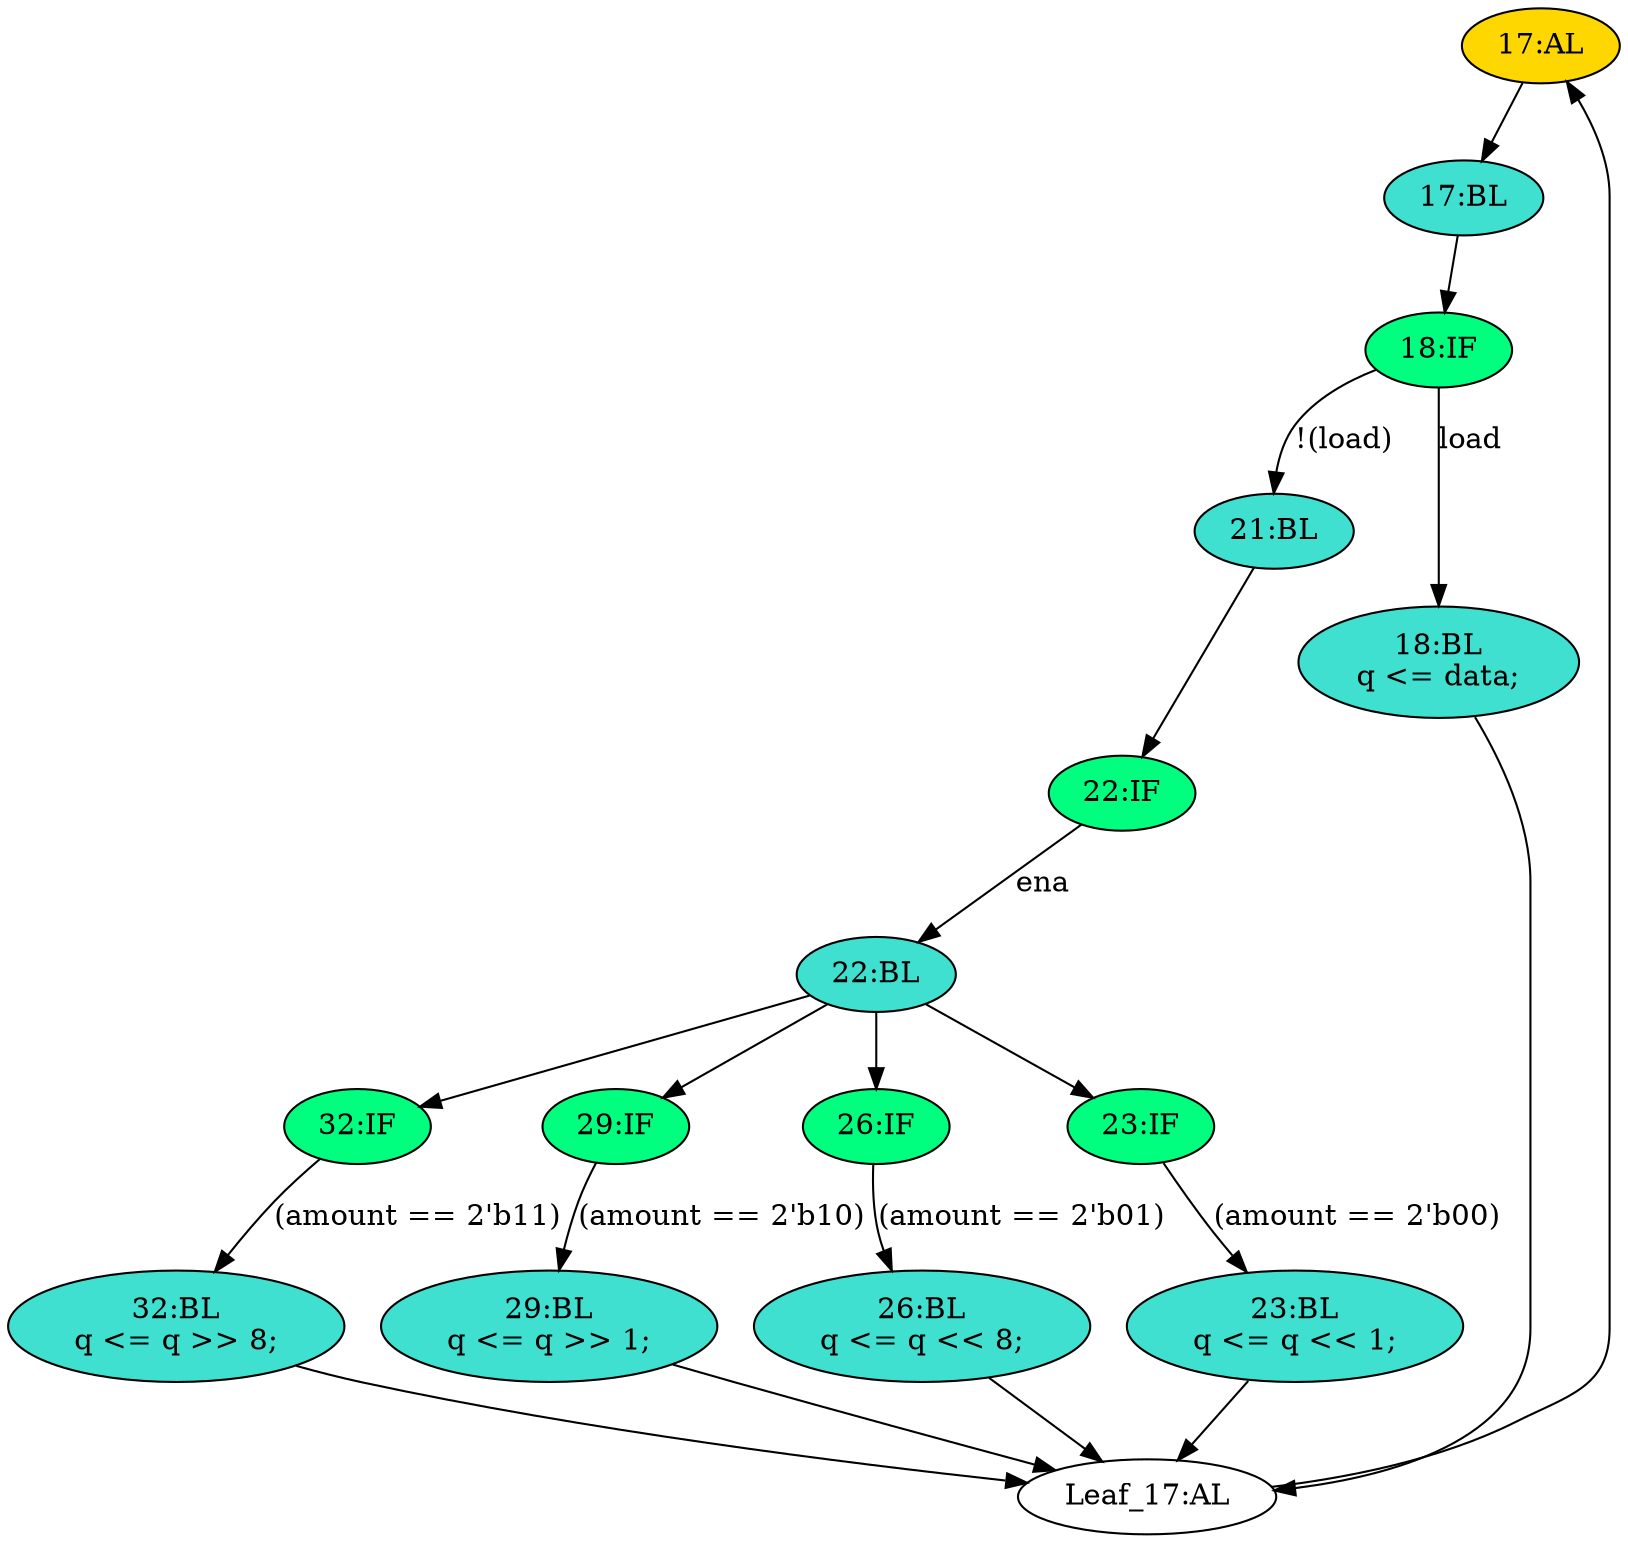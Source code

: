 strict digraph "compose( ,  )" {
	node [label="\N"];
	"17:AL"	[ast="<pyverilog.vparser.ast.Always object at 0x7f0586b77090>",
		clk_sens=True,
		fillcolor=gold,
		label="17:AL",
		sens="['clk']",
		statements="[]",
		style=filled,
		typ=Always,
		use_var="['load', 'ena', 'amount', 'data', 'q']"];
	"17:BL"	[ast="<pyverilog.vparser.ast.Block object at 0x7f0586b63d10>",
		fillcolor=turquoise,
		label="17:BL",
		statements="[]",
		style=filled,
		typ=Block];
	"17:AL" -> "17:BL"	[cond="[]",
		lineno=None];
	"32:IF"	[ast="<pyverilog.vparser.ast.IfStatement object at 0x7f0586b86150>",
		fillcolor=springgreen,
		label="32:IF",
		statements="[]",
		style=filled,
		typ=IfStatement];
	"32:BL"	[ast="<pyverilog.vparser.ast.Block object at 0x7f05867d8c90>",
		fillcolor=turquoise,
		label="32:BL
q <= q >> 8;",
		statements="[<pyverilog.vparser.ast.NonblockingSubstitution object at 0x7f05867d8cd0>]",
		style=filled,
		typ=Block];
	"32:IF" -> "32:BL"	[cond="['amount']",
		label="(amount == 2'b11)",
		lineno=32];
	"21:BL"	[ast="<pyverilog.vparser.ast.Block object at 0x7f0586b0ee90>",
		fillcolor=turquoise,
		label="21:BL",
		statements="[]",
		style=filled,
		typ=Block];
	"22:IF"	[ast="<pyverilog.vparser.ast.IfStatement object at 0x7f0586b0ecd0>",
		fillcolor=springgreen,
		label="22:IF",
		statements="[]",
		style=filled,
		typ=IfStatement];
	"21:BL" -> "22:IF"	[cond="[]",
		lineno=None];
	"29:IF"	[ast="<pyverilog.vparser.ast.IfStatement object at 0x7f058acc5d10>",
		fillcolor=springgreen,
		label="29:IF",
		statements="[]",
		style=filled,
		typ=IfStatement];
	"29:BL"	[ast="<pyverilog.vparser.ast.Block object at 0x7f058837f450>",
		fillcolor=turquoise,
		label="29:BL
q <= q >> 1;",
		statements="[<pyverilog.vparser.ast.NonblockingSubstitution object at 0x7f0586bead10>]",
		style=filled,
		typ=Block];
	"29:IF" -> "29:BL"	[cond="['amount']",
		label="(amount == 2'b10)",
		lineno=29];
	"22:BL"	[ast="<pyverilog.vparser.ast.Block object at 0x7f0586b66e90>",
		fillcolor=turquoise,
		label="22:BL",
		statements="[]",
		style=filled,
		typ=Block];
	"22:BL" -> "32:IF"	[cond="[]",
		lineno=None];
	"22:BL" -> "29:IF"	[cond="[]",
		lineno=None];
	"26:IF"	[ast="<pyverilog.vparser.ast.IfStatement object at 0x7f0586f81610>",
		fillcolor=springgreen,
		label="26:IF",
		statements="[]",
		style=filled,
		typ=IfStatement];
	"22:BL" -> "26:IF"	[cond="[]",
		lineno=None];
	"23:IF"	[ast="<pyverilog.vparser.ast.IfStatement object at 0x7f0586b71650>",
		fillcolor=springgreen,
		label="23:IF",
		statements="[]",
		style=filled,
		typ=IfStatement];
	"22:BL" -> "23:IF"	[cond="[]",
		lineno=None];
	"18:BL"	[ast="<pyverilog.vparser.ast.Block object at 0x7f0586b63790>",
		fillcolor=turquoise,
		label="18:BL
q <= data;",
		statements="[<pyverilog.vparser.ast.NonblockingSubstitution object at 0x7f0586b63210>]",
		style=filled,
		typ=Block];
	"Leaf_17:AL"	[def_var="['q']",
		label="Leaf_17:AL"];
	"18:BL" -> "Leaf_17:AL"	[cond="[]",
		lineno=None];
	"26:BL"	[ast="<pyverilog.vparser.ast.Block object at 0x7f0586b66ad0>",
		fillcolor=turquoise,
		label="26:BL
q <= q << 8;",
		statements="[<pyverilog.vparser.ast.NonblockingSubstitution object at 0x7f0586b66290>]",
		style=filled,
		typ=Block];
	"26:BL" -> "Leaf_17:AL"	[cond="[]",
		lineno=None];
	"32:BL" -> "Leaf_17:AL"	[cond="[]",
		lineno=None];
	"29:BL" -> "Leaf_17:AL"	[cond="[]",
		lineno=None];
	"23:BL"	[ast="<pyverilog.vparser.ast.Block object at 0x7f0586b71250>",
		fillcolor=turquoise,
		label="23:BL
q <= q << 1;",
		statements="[<pyverilog.vparser.ast.NonblockingSubstitution object at 0x7f0586b66650>]",
		style=filled,
		typ=Block];
	"23:BL" -> "Leaf_17:AL"	[cond="[]",
		lineno=None];
	"18:IF"	[ast="<pyverilog.vparser.ast.IfStatement object at 0x7f0586b63ed0>",
		fillcolor=springgreen,
		label="18:IF",
		statements="[]",
		style=filled,
		typ=IfStatement];
	"17:BL" -> "18:IF"	[cond="[]",
		lineno=None];
	"26:IF" -> "26:BL"	[cond="['amount']",
		label="(amount == 2'b01)",
		lineno=26];
	"23:IF" -> "23:BL"	[cond="['amount']",
		label="(amount == 2'b00)",
		lineno=23];
	"22:IF" -> "22:BL"	[cond="['ena']",
		label=ena,
		lineno=22];
	"18:IF" -> "21:BL"	[cond="['load']",
		label="!(load)",
		lineno=18];
	"18:IF" -> "18:BL"	[cond="['load']",
		label=load,
		lineno=18];
	"Leaf_17:AL" -> "17:AL";
}
